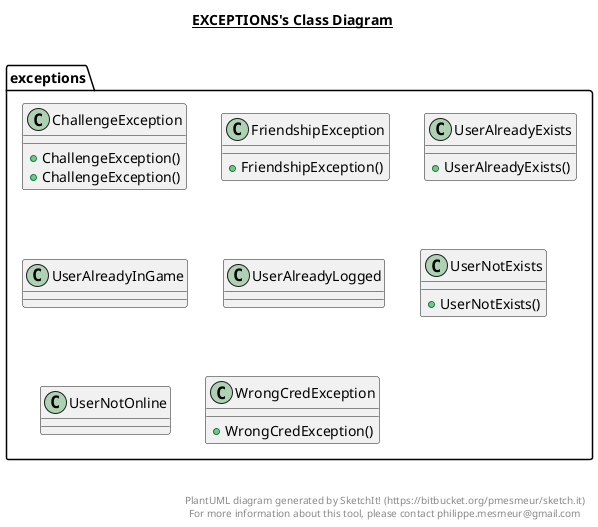 @startuml

title __EXCEPTIONS's Class Diagram__\n

  namespace exceptions {
    class exceptions.ChallengeException {
        + ChallengeException()
        + ChallengeException()
    }
  }
  

  namespace exceptions {
    class exceptions.FriendshipException {
        + FriendshipException()
    }
  }
  

  namespace exceptions {
    class exceptions.UserAlreadyExists {
        + UserAlreadyExists()
    }
  }
  

  namespace exceptions {
    class exceptions.UserAlreadyInGame {
    }
  }
  

  namespace exceptions {
    class exceptions.UserAlreadyLogged {
    }
  }
  

  namespace exceptions {
    class exceptions.UserNotExists {
        + UserNotExists()
    }
  }
  

  namespace exceptions {
    class exceptions.UserNotOnline {
    }
  }
  

  namespace exceptions {
    class exceptions.WrongCredException {
        + WrongCredException()
    }
  }
  



right footer


PlantUML diagram generated by SketchIt! (https://bitbucket.org/pmesmeur/sketch.it)
For more information about this tool, please contact philippe.mesmeur@gmail.com
endfooter

@enduml
